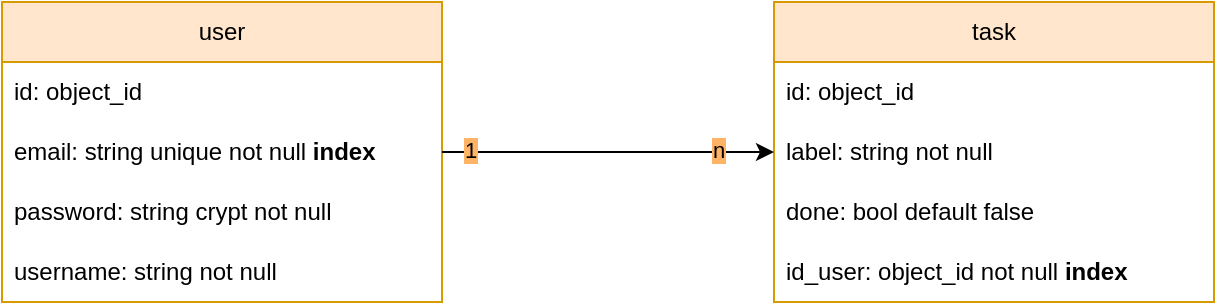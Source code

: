 <mxfile version="26.1.1">
  <diagram name="Page-1" id="z6uj2PzF79eP4X7v521j">
    <mxGraphModel dx="1005" dy="585" grid="1" gridSize="10" guides="1" tooltips="1" connect="1" arrows="1" fold="1" page="1" pageScale="1" pageWidth="827" pageHeight="1169" math="0" shadow="0">
      <root>
        <mxCell id="0" />
        <mxCell id="1" parent="0" />
        <mxCell id="vy4dPJtQijejRJmDKkp3-1" value="user" style="swimlane;fontStyle=0;childLayout=stackLayout;horizontal=1;startSize=30;horizontalStack=0;resizeParent=1;resizeParentMax=0;resizeLast=0;collapsible=1;marginBottom=0;whiteSpace=wrap;html=1;fillColor=#ffe6cc;strokeColor=#d79b00;" vertex="1" parent="1">
          <mxGeometry x="194" y="40" width="220" height="150" as="geometry" />
        </mxCell>
        <mxCell id="vy4dPJtQijejRJmDKkp3-2" value="id: object_id" style="text;strokeColor=none;fillColor=none;align=left;verticalAlign=middle;spacingLeft=4;spacingRight=4;overflow=hidden;points=[[0,0.5],[1,0.5]];portConstraint=eastwest;rotatable=0;whiteSpace=wrap;html=1;" vertex="1" parent="vy4dPJtQijejRJmDKkp3-1">
          <mxGeometry y="30" width="220" height="30" as="geometry" />
        </mxCell>
        <mxCell id="vy4dPJtQijejRJmDKkp3-3" value="email: string unique not null &lt;b&gt;index&lt;/b&gt;" style="text;strokeColor=none;fillColor=none;align=left;verticalAlign=middle;spacingLeft=4;spacingRight=4;overflow=hidden;points=[[0,0.5],[1,0.5]];portConstraint=eastwest;rotatable=0;whiteSpace=wrap;html=1;" vertex="1" parent="vy4dPJtQijejRJmDKkp3-1">
          <mxGeometry y="60" width="220" height="30" as="geometry" />
        </mxCell>
        <mxCell id="vy4dPJtQijejRJmDKkp3-4" value="password: string crypt not null" style="text;strokeColor=none;fillColor=none;align=left;verticalAlign=middle;spacingLeft=4;spacingRight=4;overflow=hidden;points=[[0,0.5],[1,0.5]];portConstraint=eastwest;rotatable=0;whiteSpace=wrap;html=1;" vertex="1" parent="vy4dPJtQijejRJmDKkp3-1">
          <mxGeometry y="90" width="220" height="30" as="geometry" />
        </mxCell>
        <mxCell id="vy4dPJtQijejRJmDKkp3-5" value="username: string not null" style="text;strokeColor=none;fillColor=none;align=left;verticalAlign=middle;spacingLeft=4;spacingRight=4;overflow=hidden;points=[[0,0.5],[1,0.5]];portConstraint=eastwest;rotatable=0;whiteSpace=wrap;html=1;" vertex="1" parent="vy4dPJtQijejRJmDKkp3-1">
          <mxGeometry y="120" width="220" height="30" as="geometry" />
        </mxCell>
        <mxCell id="vy4dPJtQijejRJmDKkp3-6" value="task" style="swimlane;fontStyle=0;childLayout=stackLayout;horizontal=1;startSize=30;horizontalStack=0;resizeParent=1;resizeParentMax=0;resizeLast=0;collapsible=1;marginBottom=0;whiteSpace=wrap;html=1;fillColor=#ffe6cc;strokeColor=#d79b00;" vertex="1" parent="1">
          <mxGeometry x="580" y="40" width="220" height="150" as="geometry" />
        </mxCell>
        <mxCell id="vy4dPJtQijejRJmDKkp3-7" value="id: object_id" style="text;strokeColor=none;fillColor=none;align=left;verticalAlign=middle;spacingLeft=4;spacingRight=4;overflow=hidden;points=[[0,0.5],[1,0.5]];portConstraint=eastwest;rotatable=0;whiteSpace=wrap;html=1;" vertex="1" parent="vy4dPJtQijejRJmDKkp3-6">
          <mxGeometry y="30" width="220" height="30" as="geometry" />
        </mxCell>
        <mxCell id="vy4dPJtQijejRJmDKkp3-8" value="label: string not null" style="text;strokeColor=none;fillColor=none;align=left;verticalAlign=middle;spacingLeft=4;spacingRight=4;overflow=hidden;points=[[0,0.5],[1,0.5]];portConstraint=eastwest;rotatable=0;whiteSpace=wrap;html=1;" vertex="1" parent="vy4dPJtQijejRJmDKkp3-6">
          <mxGeometry y="60" width="220" height="30" as="geometry" />
        </mxCell>
        <mxCell id="vy4dPJtQijejRJmDKkp3-9" value="done: bool default false" style="text;strokeColor=none;fillColor=none;align=left;verticalAlign=middle;spacingLeft=4;spacingRight=4;overflow=hidden;points=[[0,0.5],[1,0.5]];portConstraint=eastwest;rotatable=0;whiteSpace=wrap;html=1;" vertex="1" parent="vy4dPJtQijejRJmDKkp3-6">
          <mxGeometry y="90" width="220" height="30" as="geometry" />
        </mxCell>
        <mxCell id="vy4dPJtQijejRJmDKkp3-10" value="id_user: object_id not null &lt;b&gt;index&lt;/b&gt;" style="text;strokeColor=none;fillColor=none;align=left;verticalAlign=middle;spacingLeft=4;spacingRight=4;overflow=hidden;points=[[0,0.5],[1,0.5]];portConstraint=eastwest;rotatable=0;whiteSpace=wrap;html=1;" vertex="1" parent="vy4dPJtQijejRJmDKkp3-6">
          <mxGeometry y="120" width="220" height="30" as="geometry" />
        </mxCell>
        <mxCell id="vy4dPJtQijejRJmDKkp3-11" style="edgeStyle=orthogonalEdgeStyle;rounded=0;orthogonalLoop=1;jettySize=auto;html=1;" edge="1" parent="1" source="vy4dPJtQijejRJmDKkp3-3" target="vy4dPJtQijejRJmDKkp3-6">
          <mxGeometry relative="1" as="geometry" />
        </mxCell>
        <mxCell id="vy4dPJtQijejRJmDKkp3-12" value="1" style="edgeLabel;html=1;align=center;verticalAlign=middle;resizable=0;points=[];labelBackgroundColor=#FFB366;" vertex="1" connectable="0" parent="vy4dPJtQijejRJmDKkp3-11">
          <mxGeometry x="-0.83" y="1" relative="1" as="geometry">
            <mxPoint as="offset" />
          </mxGeometry>
        </mxCell>
        <mxCell id="vy4dPJtQijejRJmDKkp3-13" value="n" style="edgeLabel;html=1;align=center;verticalAlign=middle;resizable=0;points=[];labelBackgroundColor=#FFB366;" vertex="1" connectable="0" parent="vy4dPJtQijejRJmDKkp3-11">
          <mxGeometry x="0.656" y="1" relative="1" as="geometry">
            <mxPoint as="offset" />
          </mxGeometry>
        </mxCell>
      </root>
    </mxGraphModel>
  </diagram>
</mxfile>
